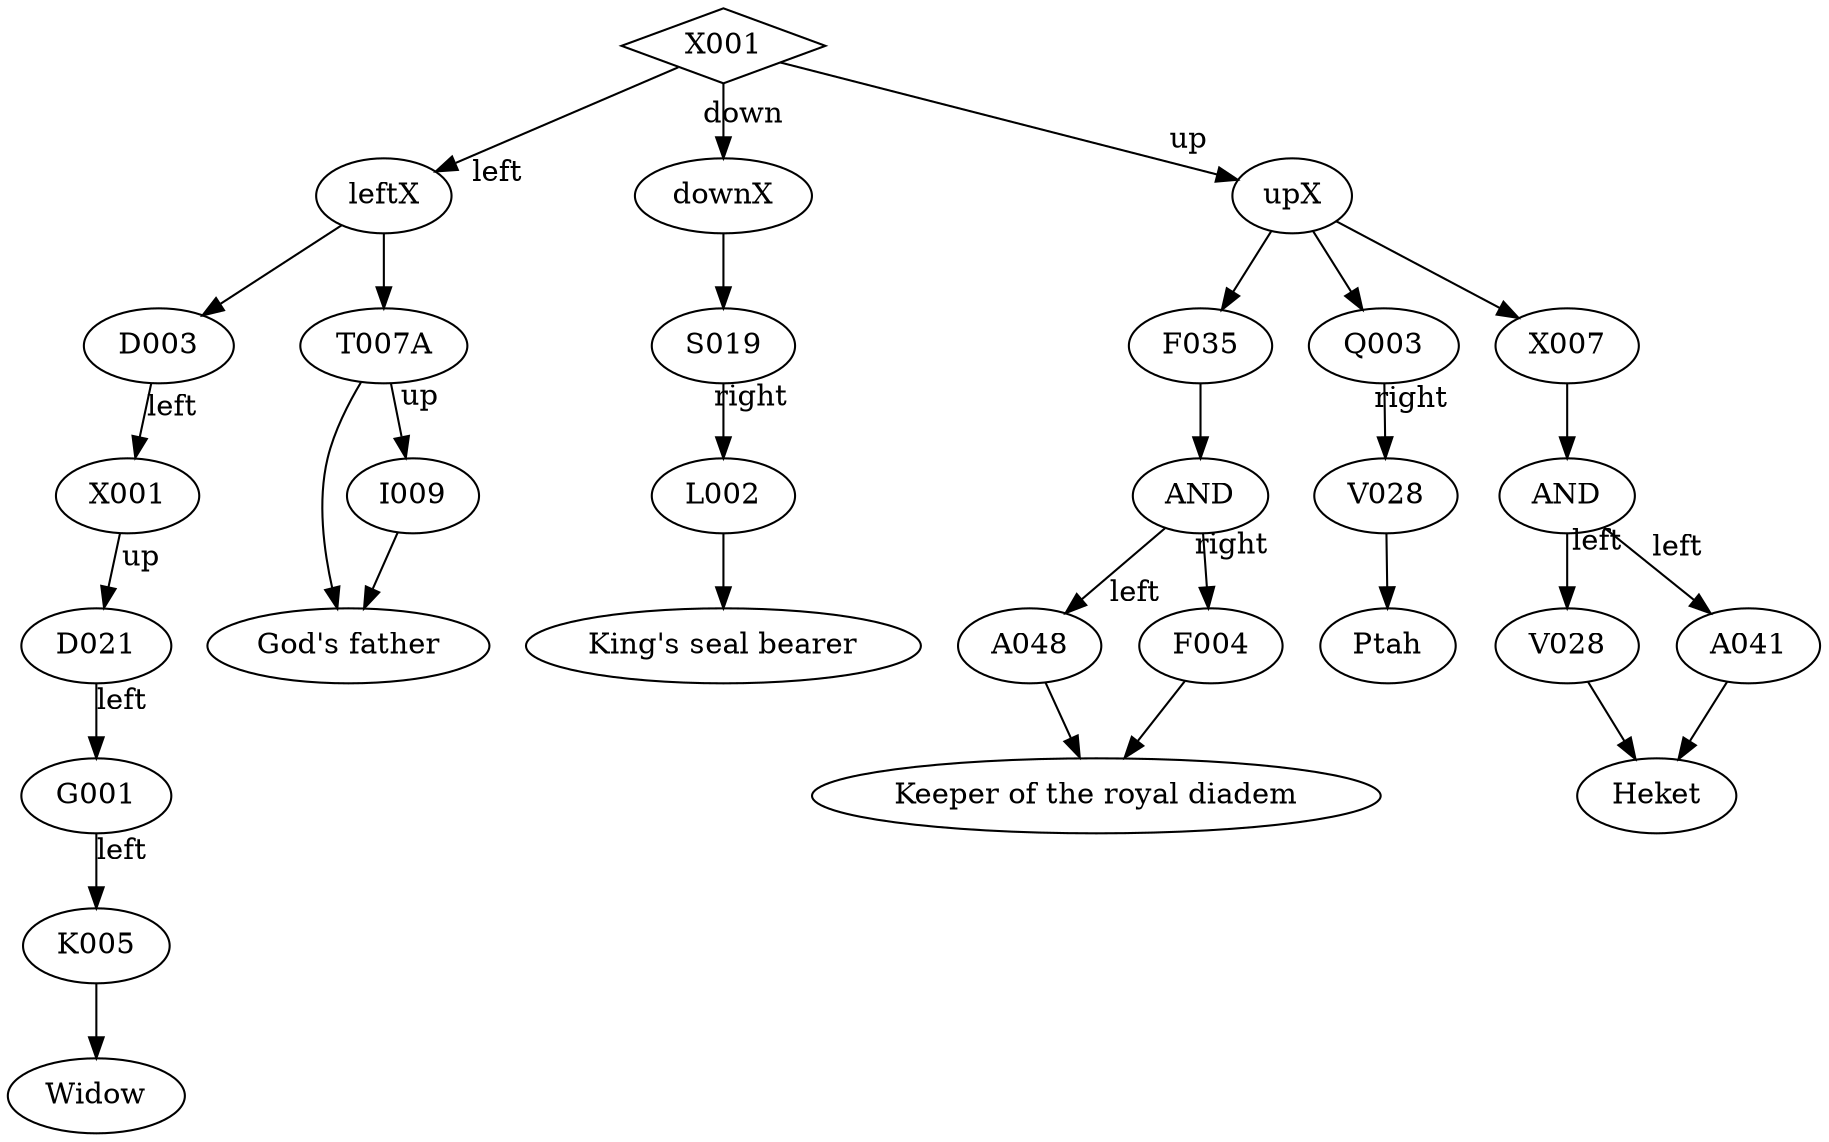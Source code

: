 digraph X001{
    X001[shape=diamond];
    X001->leftX[headlabel="left" labeldistance=3];
    X001->downX[headlabel="down" labeldistance=2.3];
    X001->upX[headlabel="up" labeldistance=3];

    //LABELS
    X001_D003[label="X001"]
    V028_AND[label="V028"]


    //TRANSITIONS
    AND[label="AND"]
    AND_X007[label="AND"]

    //LEFT
    leftX->D003
    D003->X001_D003[headlabel="left" labeldistance=3];
    X001_D003->D021[headlabel="up" labeldistance=3];
    D021->G001->K005[headlabel="left" labeldistance=3];
    K005->"Widow"

    leftX->T007A
    T007A->"God's father"
    T007A->I009[headlabel="up" labeldistance=3];
    I009->"God's father"

    //DOWN
    downX->S019
    S019->L002[headlabel="right" labeldistance=3.2];
    L002->"King's seal bearer"

    //UP
    upX->F035
    F035->AND
    AND->A048[headlabel="left" labeldistance=3.5];
    AND->F004[headlabel="right" labeldistance=3.2];
    A048->"Keeper of the royal diadem"
    F004->"Keeper of the royal diadem"

    upX->Q003
    Q003->V028[headlabel="right" labeldistance=3.1];
    V028->"Ptah"

    upX->X007
    X007->AND_X007
    AND_X007->V028_AND[headlabel="left" labeldistance=3.5];
    AND_X007->A041[headlabel="left" labeldistance=3.5];

    V028_AND->"Heket"
    A041->"Heket"

}